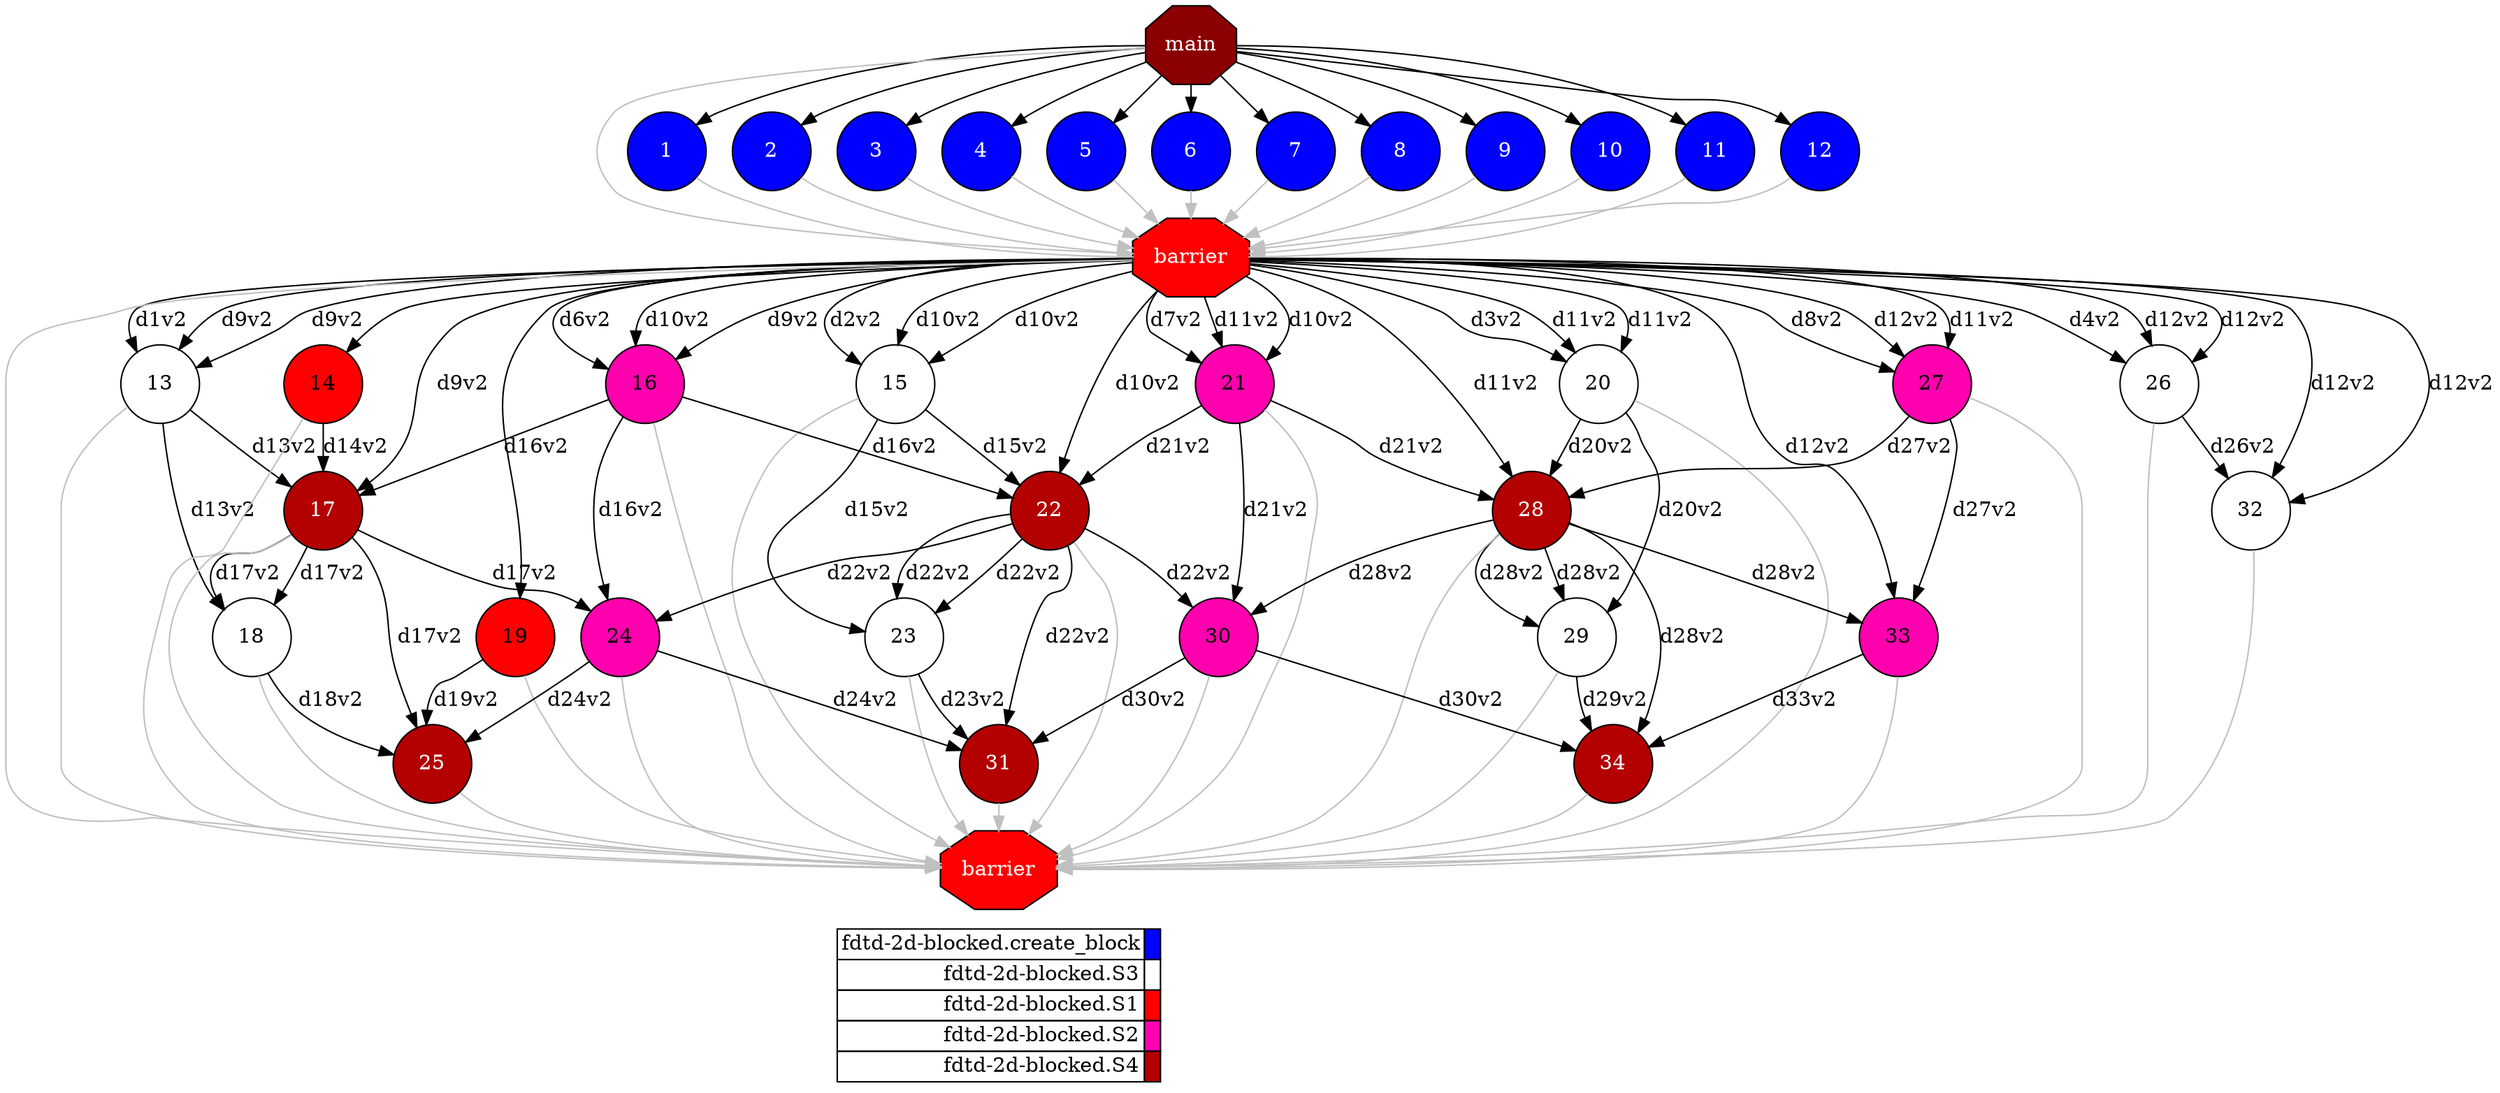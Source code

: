 digraph {
  rankdir=TB;
  labeljust="l";
  compound= true;
  subgraph dependence_graph {
    ranksep=0.20;
    node[height=0.75];

Synchro0[label="main", shape=octagon, style=filled fillcolor="#8B0000" fontcolor="#FFFFFF"];
1[shape=circle, style=filled fillcolor="#0000ff" fontcolor="#ffffff"];
Synchro0 -> 1;
2[shape=circle, style=filled fillcolor="#0000ff" fontcolor="#ffffff"];
Synchro0 -> 2;
3[shape=circle, style=filled fillcolor="#0000ff" fontcolor="#ffffff"];
Synchro0 -> 3;
4[shape=circle, style=filled fillcolor="#0000ff" fontcolor="#ffffff"];
Synchro0 -> 4;
5[shape=circle, style=filled fillcolor="#0000ff" fontcolor="#ffffff"];
Synchro0 -> 5;
6[shape=circle, style=filled fillcolor="#0000ff" fontcolor="#ffffff"];
Synchro0 -> 6;
7[shape=circle, style=filled fillcolor="#0000ff" fontcolor="#ffffff"];
Synchro0 -> 7;
8[shape=circle, style=filled fillcolor="#0000ff" fontcolor="#ffffff"];
Synchro0 -> 8;
9[shape=circle, style=filled fillcolor="#0000ff" fontcolor="#ffffff"];
Synchro0 -> 9;
10[shape=circle, style=filled fillcolor="#0000ff" fontcolor="#ffffff"];
Synchro0 -> 10;
11[shape=circle, style=filled fillcolor="#0000ff" fontcolor="#ffffff"];
Synchro0 -> 11;
12[shape=circle, style=filled fillcolor="#0000ff" fontcolor="#ffffff"];
Synchro0 -> 12;
Synchro1[label="barrier", shape=octagon, style=filled fillcolor="#ff0000" fontcolor="#FFFFFF"];
Synchro0 -> Synchro1 [color=grey];
4 -> Synchro1 [color=grey];
2 -> Synchro1 [color=grey];
10 -> Synchro1 [color=grey];
12 -> Synchro1 [color=grey];
3 -> Synchro1 [color=grey];
5 -> Synchro1 [color=grey];
6 -> Synchro1 [color=grey];
7 -> Synchro1 [color=grey];
9 -> Synchro1 [color=grey];
11 -> Synchro1 [color=grey];
1 -> Synchro1 [color=grey];
8 -> Synchro1 [color=grey];
13[shape=circle, style=filled fillcolor="#ffffff" fontcolor="#000000"];
Synchro1 -> 13 [label="d1v2"];
Synchro1 -> 13 [label="d9v2"];
Synchro1 -> 13 [label="d9v2"];
14[shape=circle, style=filled fillcolor="#ff0000" fontcolor="#000000"];
Synchro1 -> 14;
15[shape=circle, style=filled fillcolor="#ffffff" fontcolor="#000000"];
Synchro1 -> 15 [label="d2v2"];
Synchro1 -> 15 [label="d10v2"];
Synchro1 -> 15 [label="d10v2"];
16[shape=circle, style=filled fillcolor="#ff00ae" fontcolor="#000000"];
Synchro1 -> 16 [label="d6v2"];
Synchro1 -> 16 [label="d10v2"];
Synchro1 -> 16 [label="d9v2"];
17[shape=circle, style=filled fillcolor="#b30000" fontcolor="#ffffff"];
Synchro1 -> 17 [label="d9v2"];
13 -> 17 [label="d13v2"];
16 -> 17 [label="d16v2"];
14 -> 17 [label="d14v2"];
18[shape=circle, style=filled fillcolor="#ffffff" fontcolor="#000000"];
13 -> 18 [label="d13v2"];
17 -> 18 [label="d17v2"];
17 -> 18 [label="d17v2"];
19[shape=circle, style=filled fillcolor="#ff0000" fontcolor="#000000"];
Synchro1 -> 19;
20[shape=circle, style=filled fillcolor="#ffffff" fontcolor="#000000"];
Synchro1 -> 20 [label="d3v2"];
Synchro1 -> 20 [label="d11v2"];
Synchro1 -> 20 [label="d11v2"];
21[shape=circle, style=filled fillcolor="#ff00ae" fontcolor="#000000"];
Synchro1 -> 21 [label="d7v2"];
Synchro1 -> 21 [label="d11v2"];
Synchro1 -> 21 [label="d10v2"];
22[shape=circle, style=filled fillcolor="#b30000" fontcolor="#ffffff"];
Synchro1 -> 22 [label="d10v2"];
15 -> 22 [label="d15v2"];
21 -> 22 [label="d21v2"];
16 -> 22 [label="d16v2"];
23[shape=circle, style=filled fillcolor="#ffffff" fontcolor="#000000"];
15 -> 23 [label="d15v2"];
22 -> 23 [label="d22v2"];
22 -> 23 [label="d22v2"];
24[shape=circle, style=filled fillcolor="#ff00ae" fontcolor="#000000"];
16 -> 24 [label="d16v2"];
22 -> 24 [label="d22v2"];
17 -> 24 [label="d17v2"];
25[shape=circle, style=filled fillcolor="#b30000" fontcolor="#ffffff"];
17 -> 25 [label="d17v2"];
18 -> 25 [label="d18v2"];
24 -> 25 [label="d24v2"];
19 -> 25 [label="d19v2"];
26[shape=circle, style=filled fillcolor="#ffffff" fontcolor="#000000"];
Synchro1 -> 26 [label="d4v2"];
Synchro1 -> 26 [label="d12v2"];
Synchro1 -> 26 [label="d12v2"];
27[shape=circle, style=filled fillcolor="#ff00ae" fontcolor="#000000"];
Synchro1 -> 27 [label="d8v2"];
Synchro1 -> 27 [label="d12v2"];
Synchro1 -> 27 [label="d11v2"];
28[shape=circle, style=filled fillcolor="#b30000" fontcolor="#ffffff"];
Synchro1 -> 28 [label="d11v2"];
20 -> 28 [label="d20v2"];
27 -> 28 [label="d27v2"];
21 -> 28 [label="d21v2"];
29[shape=circle, style=filled fillcolor="#ffffff" fontcolor="#000000"];
20 -> 29 [label="d20v2"];
28 -> 29 [label="d28v2"];
28 -> 29 [label="d28v2"];
30[shape=circle, style=filled fillcolor="#ff00ae" fontcolor="#000000"];
21 -> 30 [label="d21v2"];
28 -> 30 [label="d28v2"];
22 -> 30 [label="d22v2"];
31[shape=circle, style=filled fillcolor="#b30000" fontcolor="#ffffff"];
22 -> 31 [label="d22v2"];
23 -> 31 [label="d23v2"];
30 -> 31 [label="d30v2"];
24 -> 31 [label="d24v2"];
32[shape=circle, style=filled fillcolor="#ffffff" fontcolor="#000000"];
26 -> 32 [label="d26v2"];
Synchro1 -> 32 [label="d12v2"];
Synchro1 -> 32 [label="d12v2"];
33[shape=circle, style=filled fillcolor="#ff00ae" fontcolor="#000000"];
27 -> 33 [label="d27v2"];
Synchro1 -> 33 [label="d12v2"];
28 -> 33 [label="d28v2"];
34[shape=circle, style=filled fillcolor="#b30000" fontcolor="#ffffff"];
28 -> 34 [label="d28v2"];
29 -> 34 [label="d29v2"];
33 -> 34 [label="d33v2"];
30 -> 34 [label="d30v2"];
Synchro2[label="barrier", shape=octagon, style=filled fillcolor="#ff0000" fontcolor="#FFFFFF"];
Synchro1 -> Synchro2 [color=grey];
19 -> Synchro2 [color=grey];
17 -> Synchro2 [color=grey];
20 -> Synchro2 [color=grey];
16 -> Synchro2 [color=grey];
27 -> Synchro2 [color=grey];
26 -> Synchro2 [color=grey];
32 -> Synchro2 [color=grey];
22 -> Synchro2 [color=grey];
24 -> Synchro2 [color=grey];
31 -> Synchro2 [color=grey];
34 -> Synchro2 [color=grey];
15 -> Synchro2 [color=grey];
14 -> Synchro2 [color=grey];
21 -> Synchro2 [color=grey];
33 -> Synchro2 [color=grey];
13 -> Synchro2 [color=grey];
18 -> Synchro2 [color=grey];
23 -> Synchro2 [color=grey];
30 -> Synchro2 [color=grey];
28 -> Synchro2 [color=grey];
25 -> Synchro2 [color=grey];
29 -> Synchro2 [color=grey];  }
  subgraph legend {
    rank=sink;
    node [shape=plaintext, height=0.75];
    ranksep=0.20;
    label = "Legend";
    key [label=<
      <table border="0" cellpadding="2" cellspacing="0" cellborder="1">
<tr>
<td align="right">fdtd-2d-blocked.create_block</td>
<td bgcolor="#0000ff">&nbsp;</td>
</tr>
<tr>
<td align="right">fdtd-2d-blocked.S3</td>
<td bgcolor="#ffffff">&nbsp;</td>
</tr>
<tr>
<td align="right">fdtd-2d-blocked.S1</td>
<td bgcolor="#ff0000">&nbsp;</td>
</tr>
<tr>
<td align="right">fdtd-2d-blocked.S2</td>
<td bgcolor="#ff00ae">&nbsp;</td>
</tr>
<tr>
<td align="right">fdtd-2d-blocked.S4</td>
<td bgcolor="#b30000">&nbsp;</td>
</tr>
      </table>
    >]
  }
}
